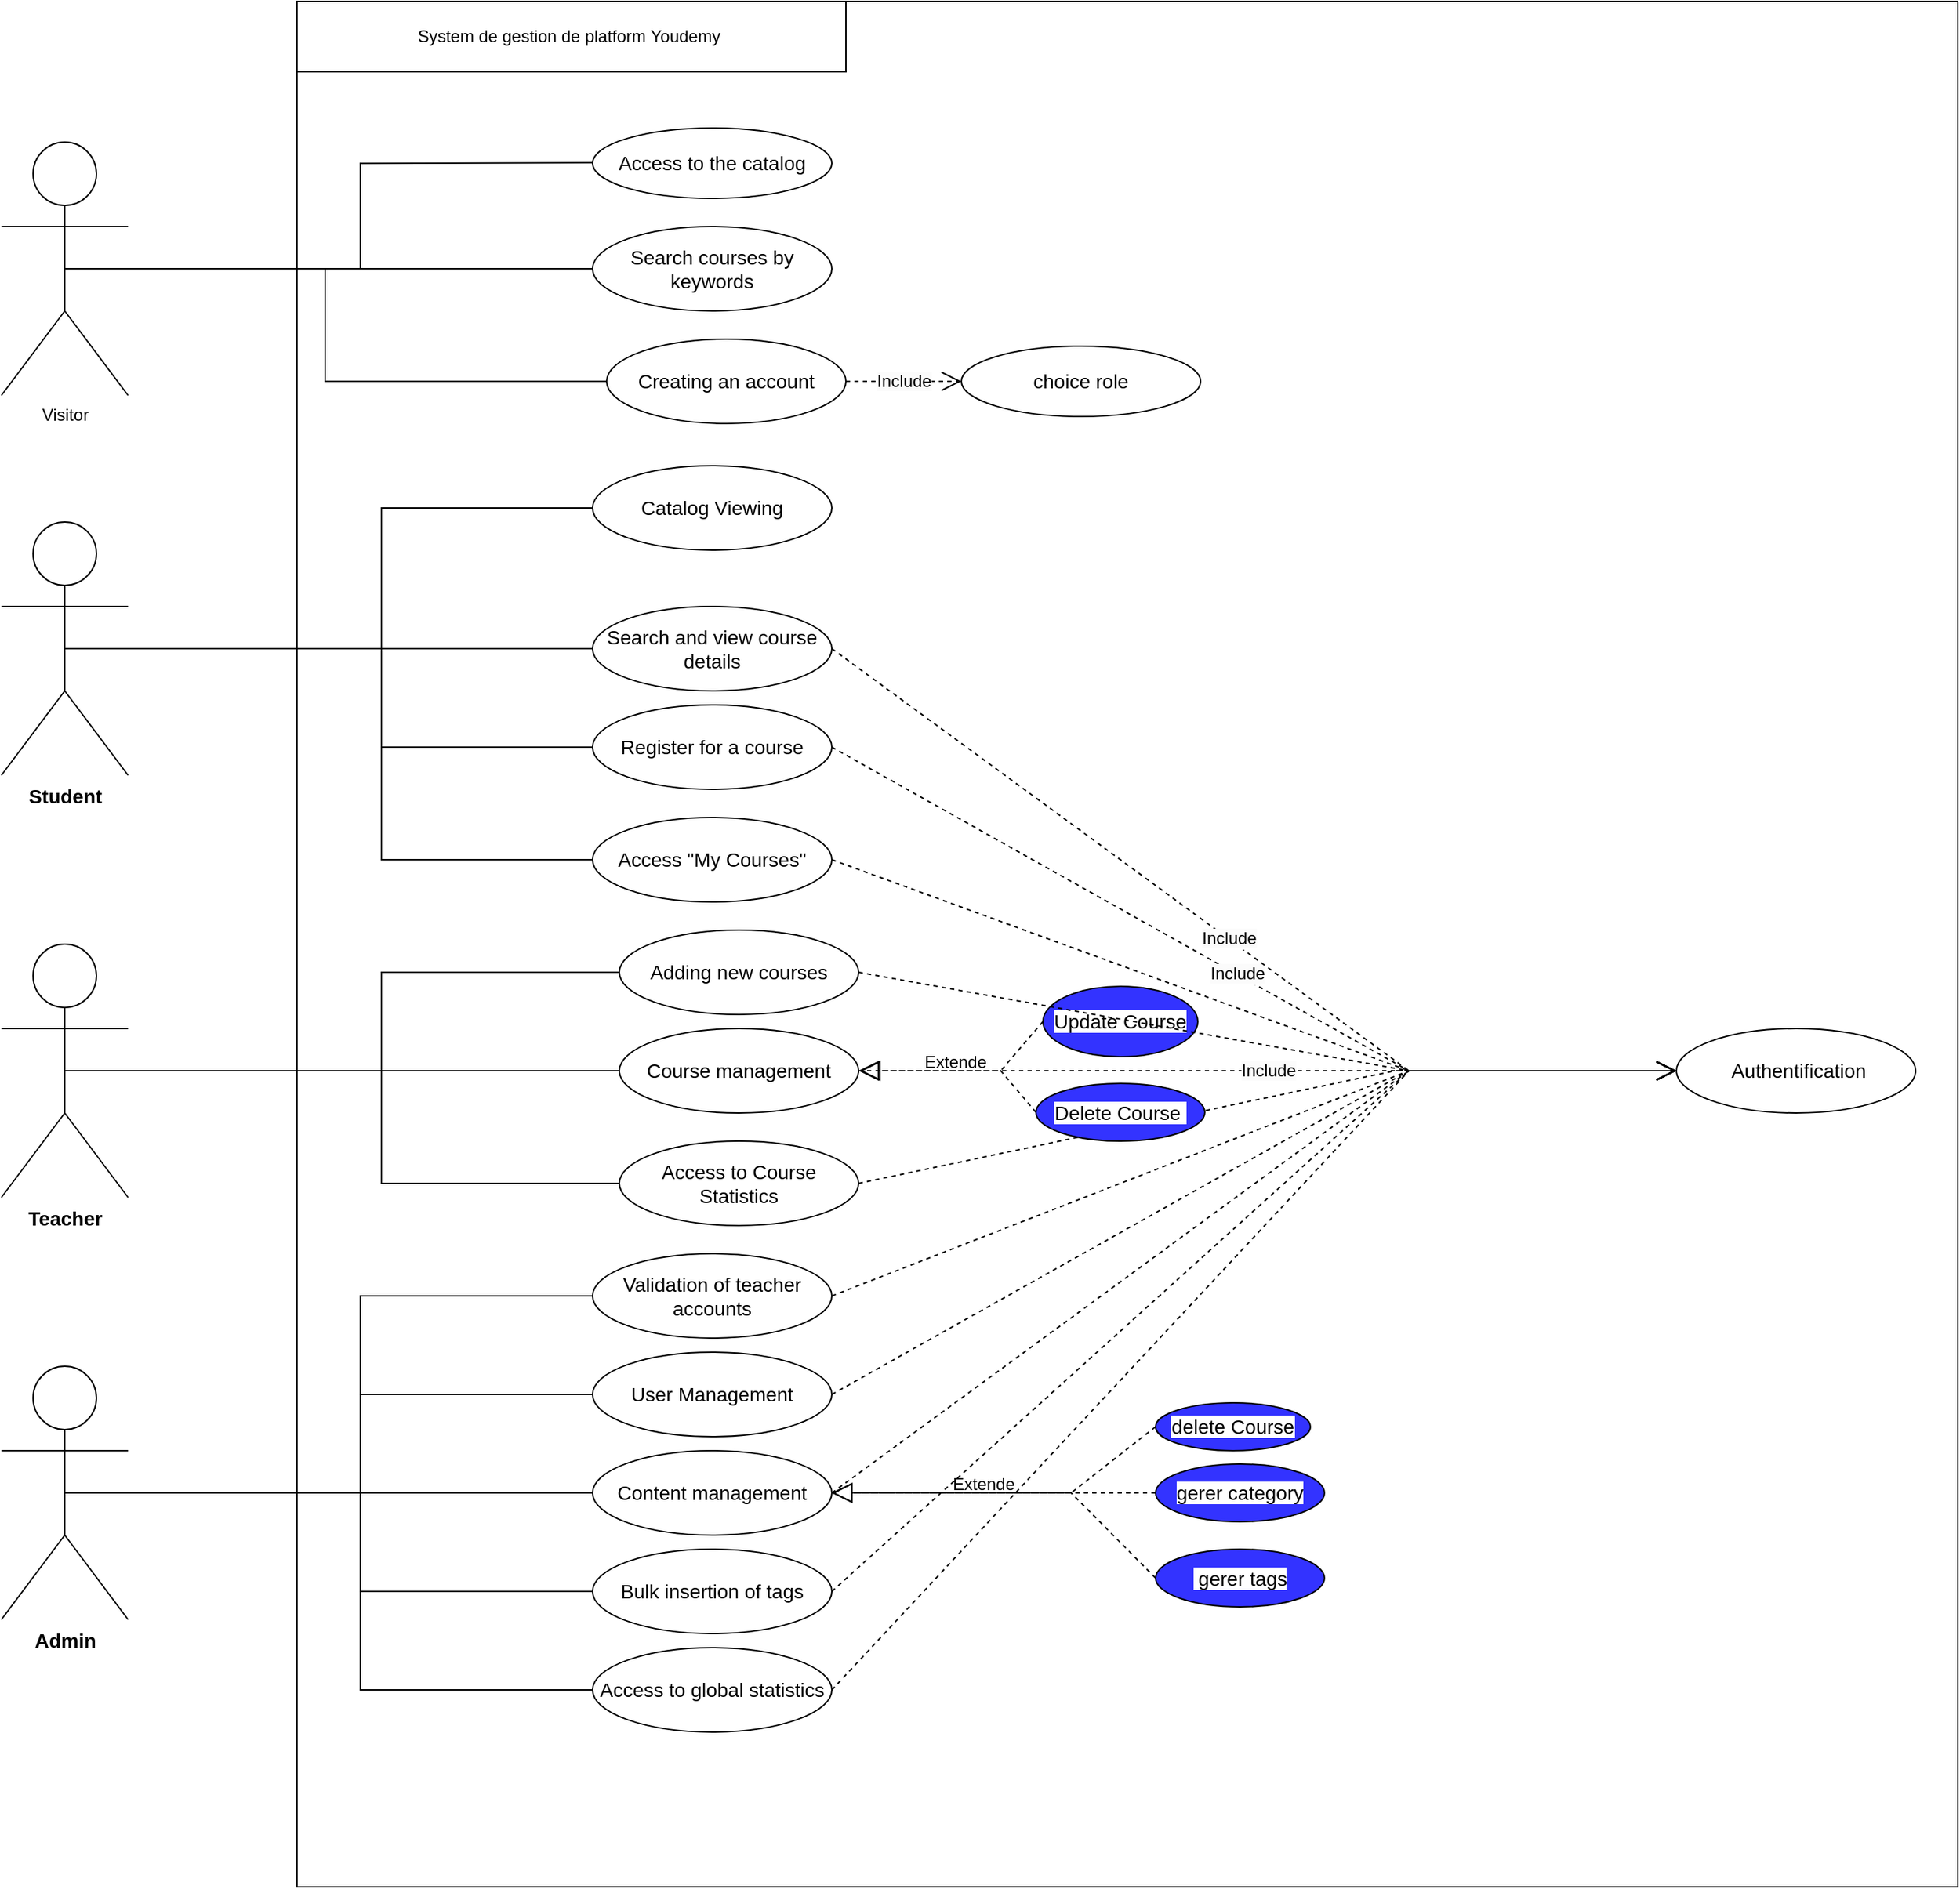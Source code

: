 <mxfile version="26.0.6">
  <diagram name="Page-1" id="gCmgWHKNV0WfTby0K3eb">
    <mxGraphModel dx="2954" dy="2429" grid="1" gridSize="10" guides="1" tooltips="1" connect="1" arrows="1" fold="1" page="1" pageScale="1" pageWidth="850" pageHeight="1100" math="0" shadow="0">
      <root>
        <mxCell id="0" />
        <mxCell id="1" parent="0" />
        <mxCell id="KngWyVjGyTLHnO-JPoKo-2" value="" style="swimlane;startSize=0;" parent="1" vertex="1">
          <mxGeometry x="300" y="-160" width="1180" height="1340" as="geometry" />
        </mxCell>
        <mxCell id="KngWyVjGyTLHnO-JPoKo-3" value="System de gestion de platform&amp;nbsp;Youdemy&amp;nbsp;" style="html=1;whiteSpace=wrap;" parent="KngWyVjGyTLHnO-JPoKo-2" vertex="1">
          <mxGeometry width="390" height="50" as="geometry" />
        </mxCell>
        <mxCell id="KngWyVjGyTLHnO-JPoKo-12" value="&lt;div style=&quot;text-align: left;&quot;&gt;&lt;span style=&quot;background-color: transparent; font-size: 14px;&quot;&gt;&lt;font face=&quot;Nunito Sans, sans-serif&quot;&gt;Access to the catalog&lt;/font&gt;&lt;/span&gt;&lt;/div&gt;" style="ellipse;whiteSpace=wrap;html=1;align=center;" parent="KngWyVjGyTLHnO-JPoKo-2" vertex="1">
          <mxGeometry x="210" y="90" width="170" height="50" as="geometry" />
        </mxCell>
        <mxCell id="KngWyVjGyTLHnO-JPoKo-13" value="&lt;div style=&quot;&quot;&gt;&lt;font face=&quot;Nunito Sans, sans-serif&quot;&gt;&lt;span style=&quot;font-size: 14px;&quot;&gt;Search courses by keywords&lt;/span&gt;&lt;/font&gt;&lt;/div&gt;" style="ellipse;whiteSpace=wrap;html=1;align=center;" parent="KngWyVjGyTLHnO-JPoKo-2" vertex="1">
          <mxGeometry x="210" y="160" width="170" height="60" as="geometry" />
        </mxCell>
        <mxCell id="KngWyVjGyTLHnO-JPoKo-15" value="&lt;div style=&quot;&quot;&gt;&lt;span style=&quot;font-family: &amp;quot;Nunito Sans&amp;quot;, sans-serif; font-size: 14px;&quot;&gt;Creating an account&lt;/span&gt;&lt;/div&gt;" style="ellipse;whiteSpace=wrap;html=1;align=center;" parent="KngWyVjGyTLHnO-JPoKo-2" vertex="1">
          <mxGeometry x="220" y="240" width="170" height="60" as="geometry" />
        </mxCell>
        <mxCell id="KngWyVjGyTLHnO-JPoKo-24" value="" style="endArrow=none;html=1;edgeStyle=orthogonalEdgeStyle;rounded=0;exitX=0.5;exitY=0.5;exitDx=0;exitDy=0;exitPerimeter=0;" parent="KngWyVjGyTLHnO-JPoKo-2" source="KngWyVjGyTLHnO-JPoKo-4" edge="1">
          <mxGeometry relative="1" as="geometry">
            <mxPoint x="50" y="114.57" as="sourcePoint" />
            <mxPoint x="210" y="114.57" as="targetPoint" />
          </mxGeometry>
        </mxCell>
        <mxCell id="KngWyVjGyTLHnO-JPoKo-31" value="&lt;div style=&quot;&quot;&gt;&lt;font face=&quot;Nunito Sans, sans-serif&quot;&gt;&lt;span style=&quot;font-size: 14px;&quot;&gt;Catalog Viewing&lt;/span&gt;&lt;/font&gt;&lt;/div&gt;" style="ellipse;whiteSpace=wrap;html=1;align=center;" parent="KngWyVjGyTLHnO-JPoKo-2" vertex="1">
          <mxGeometry x="210" y="330" width="170" height="60" as="geometry" />
        </mxCell>
        <mxCell id="KngWyVjGyTLHnO-JPoKo-32" value="&lt;div style=&quot;&quot;&gt;&lt;font face=&quot;Nunito Sans, sans-serif&quot;&gt;&lt;span style=&quot;font-size: 14px;&quot;&gt;Search and view course details&lt;/span&gt;&lt;/font&gt;&lt;/div&gt;" style="ellipse;whiteSpace=wrap;html=1;align=center;" parent="KngWyVjGyTLHnO-JPoKo-2" vertex="1">
          <mxGeometry x="210" y="430" width="170" height="60" as="geometry" />
        </mxCell>
        <mxCell id="KngWyVjGyTLHnO-JPoKo-33" value="&lt;div style=&quot;&quot;&gt;&lt;font face=&quot;Nunito Sans, sans-serif&quot;&gt;&lt;span style=&quot;font-size: 14px;&quot;&gt;Register for a course&lt;/span&gt;&lt;/font&gt;&lt;/div&gt;" style="ellipse;whiteSpace=wrap;html=1;align=center;" parent="KngWyVjGyTLHnO-JPoKo-2" vertex="1">
          <mxGeometry x="210" y="500" width="170" height="60" as="geometry" />
        </mxCell>
        <mxCell id="KngWyVjGyTLHnO-JPoKo-37" value="&lt;div style=&quot;&quot;&gt;&lt;span style=&quot;font-family: &amp;quot;Nunito Sans&amp;quot;, sans-serif; font-size: 14px; text-align: left; background-color: rgb(255, 255, 255);&quot;&gt;Adding new courses&lt;/span&gt;&lt;/div&gt;" style="ellipse;whiteSpace=wrap;html=1;align=center;" parent="KngWyVjGyTLHnO-JPoKo-2" vertex="1">
          <mxGeometry x="229" y="660" width="170" height="60" as="geometry" />
        </mxCell>
        <mxCell id="KngWyVjGyTLHnO-JPoKo-38" value="&lt;div style=&quot;&quot;&gt;&lt;span style=&quot;font-family: &amp;quot;Nunito Sans&amp;quot;, sans-serif; font-size: 14px; text-align: left; background-color: rgb(255, 255, 255);&quot;&gt;Course management&lt;/span&gt;&lt;/div&gt;" style="ellipse;whiteSpace=wrap;html=1;align=center;" parent="KngWyVjGyTLHnO-JPoKo-2" vertex="1">
          <mxGeometry x="229" y="730" width="170" height="60" as="geometry" />
        </mxCell>
        <mxCell id="KngWyVjGyTLHnO-JPoKo-39" value="&lt;div style=&quot;&quot;&gt;&lt;span style=&quot;font-family: &amp;quot;Nunito Sans&amp;quot;, sans-serif; font-size: 14px; text-align: left; background-color: rgb(255, 255, 255);&quot;&gt;Access to Course Statistics&lt;/span&gt;&lt;/div&gt;" style="ellipse;whiteSpace=wrap;html=1;align=center;" parent="KngWyVjGyTLHnO-JPoKo-2" vertex="1">
          <mxGeometry x="229" y="810" width="170" height="60" as="geometry" />
        </mxCell>
        <mxCell id="KngWyVjGyTLHnO-JPoKo-43" value="&lt;div style=&quot;&quot;&gt;&lt;span style=&quot;font-family: &amp;quot;Nunito Sans&amp;quot;, sans-serif; font-size: 14px; text-align: left; background-color: rgb(255, 255, 255);&quot;&gt;Validation of teacher accounts&lt;/span&gt;&lt;/div&gt;" style="ellipse;whiteSpace=wrap;html=1;align=center;" parent="KngWyVjGyTLHnO-JPoKo-2" vertex="1">
          <mxGeometry x="210" y="890" width="170" height="60" as="geometry" />
        </mxCell>
        <mxCell id="KngWyVjGyTLHnO-JPoKo-44" value="&lt;div style=&quot;&quot;&gt;&lt;span style=&quot;font-family: &amp;quot;Nunito Sans&amp;quot;, sans-serif; font-size: 14px; text-align: left; background-color: rgb(255, 255, 255);&quot;&gt;User Management&lt;/span&gt;&lt;/div&gt;" style="ellipse;whiteSpace=wrap;html=1;align=center;" parent="KngWyVjGyTLHnO-JPoKo-2" vertex="1">
          <mxGeometry x="210" y="960" width="170" height="60" as="geometry" />
        </mxCell>
        <mxCell id="KngWyVjGyTLHnO-JPoKo-45" value="&lt;div style=&quot;&quot;&gt;&lt;span style=&quot;font-family: &amp;quot;Nunito Sans&amp;quot;, sans-serif; font-size: 14px; text-align: left; background-color: rgb(255, 255, 255);&quot;&gt;Content management&lt;/span&gt;&lt;/div&gt;" style="ellipse;whiteSpace=wrap;html=1;align=center;" parent="KngWyVjGyTLHnO-JPoKo-2" vertex="1">
          <mxGeometry x="210" y="1030" width="170" height="60" as="geometry" />
        </mxCell>
        <mxCell id="KngWyVjGyTLHnO-JPoKo-64" value="&lt;div style=&quot;&quot;&gt;&lt;span style=&quot;font-family: &amp;quot;Nunito Sans&amp;quot;, sans-serif; font-size: 14px; text-align: left; background-color: rgb(255, 255, 255);&quot;&gt;Bulk insertion of tags&lt;/span&gt;&lt;/div&gt;" style="ellipse;whiteSpace=wrap;html=1;align=center;" parent="KngWyVjGyTLHnO-JPoKo-2" vertex="1">
          <mxGeometry x="210" y="1100" width="170" height="60" as="geometry" />
        </mxCell>
        <mxCell id="KngWyVjGyTLHnO-JPoKo-65" value="&lt;div style=&quot;&quot;&gt;&lt;span style=&quot;font-family: &amp;quot;Nunito Sans&amp;quot;, sans-serif; font-size: 14px; text-align: left; background-color: rgb(255, 255, 255);&quot;&gt;Access to global statistics&lt;/span&gt;&lt;/div&gt;" style="ellipse;whiteSpace=wrap;html=1;align=center;" parent="KngWyVjGyTLHnO-JPoKo-2" vertex="1">
          <mxGeometry x="210" y="1170" width="170" height="60" as="geometry" />
        </mxCell>
        <mxCell id="KngWyVjGyTLHnO-JPoKo-81" value="" style="text;strokeColor=none;fillColor=none;spacingLeft=4;spacingRight=4;overflow=hidden;rotatable=0;points=[[0,0.5],[1,0.5]];portConstraint=eastwest;fontSize=12;whiteSpace=wrap;html=1;" parent="KngWyVjGyTLHnO-JPoKo-2" vertex="1">
          <mxGeometry x="145" y="670" width="60" height="20" as="geometry" />
        </mxCell>
        <mxCell id="KngWyVjGyTLHnO-JPoKo-82" value="" style="text;strokeColor=none;fillColor=none;spacingLeft=4;spacingRight=4;overflow=hidden;rotatable=0;points=[[0,0.5],[1,0.5]];portConstraint=eastwest;fontSize=12;whiteSpace=wrap;html=1;" parent="KngWyVjGyTLHnO-JPoKo-2" vertex="1">
          <mxGeometry x="140" y="740" width="60" height="20" as="geometry" />
        </mxCell>
        <mxCell id="KngWyVjGyTLHnO-JPoKo-84" value="" style="text;strokeColor=none;fillColor=none;spacingLeft=4;spacingRight=4;overflow=hidden;rotatable=0;points=[[0,0.5],[1,0.5]];portConstraint=eastwest;fontSize=12;whiteSpace=wrap;html=1;" parent="KngWyVjGyTLHnO-JPoKo-2" vertex="1">
          <mxGeometry x="135" y="901" width="60" height="20" as="geometry" />
        </mxCell>
        <mxCell id="KngWyVjGyTLHnO-JPoKo-85" value="" style="text;strokeColor=none;fillColor=none;spacingLeft=4;spacingRight=4;overflow=hidden;rotatable=0;points=[[0,0.5],[1,0.5]];portConstraint=eastwest;fontSize=12;whiteSpace=wrap;html=1;" parent="KngWyVjGyTLHnO-JPoKo-2" vertex="1">
          <mxGeometry x="136" y="969" width="60" height="20" as="geometry" />
        </mxCell>
        <mxCell id="KngWyVjGyTLHnO-JPoKo-90" value="&lt;div style=&quot;&quot;&gt;&lt;span style=&quot;font-family: &amp;quot;Nunito Sans&amp;quot;, sans-serif; font-size: 14px; text-align: left; background-color: rgb(255, 255, 255);&quot;&gt;Update Course&lt;/span&gt;&lt;/div&gt;" style="ellipse;whiteSpace=wrap;html=1;align=center;fillColor=#3333FF;" parent="KngWyVjGyTLHnO-JPoKo-2" vertex="1">
          <mxGeometry x="530" y="700" width="110" height="50" as="geometry" />
        </mxCell>
        <mxCell id="KngWyVjGyTLHnO-JPoKo-101" value="" style="endArrow=block;dashed=1;endFill=0;endSize=12;html=1;rounded=0;exitX=0;exitY=0.5;exitDx=0;exitDy=0;entryX=1;entryY=0.5;entryDx=0;entryDy=0;" parent="KngWyVjGyTLHnO-JPoKo-2" source="KngWyVjGyTLHnO-JPoKo-90" target="KngWyVjGyTLHnO-JPoKo-38" edge="1">
          <mxGeometry width="160" relative="1" as="geometry">
            <mxPoint x="520" y="700" as="sourcePoint" />
            <mxPoint x="409" y="770" as="targetPoint" />
            <Array as="points">
              <mxPoint x="500" y="760" />
            </Array>
          </mxGeometry>
        </mxCell>
        <mxCell id="KngWyVjGyTLHnO-JPoKo-102" value="" style="endArrow=block;dashed=1;endFill=0;endSize=12;html=1;rounded=0;exitX=0;exitY=0.5;exitDx=0;exitDy=0;" parent="KngWyVjGyTLHnO-JPoKo-2" source="KngWyVjGyTLHnO-JPoKo-91" edge="1">
          <mxGeometry width="160" relative="1" as="geometry">
            <mxPoint x="520" y="770" as="sourcePoint" />
            <mxPoint x="400" y="760" as="targetPoint" />
            <Array as="points">
              <mxPoint x="500" y="760" />
            </Array>
          </mxGeometry>
        </mxCell>
        <mxCell id="KngWyVjGyTLHnO-JPoKo-104" value="Extende" style="text;strokeColor=none;fillColor=none;spacingLeft=4;spacingRight=4;overflow=hidden;rotatable=0;points=[[0,0.5],[1,0.5]];portConstraint=eastwest;fontSize=12;whiteSpace=wrap;html=1;" parent="KngWyVjGyTLHnO-JPoKo-2" vertex="1">
          <mxGeometry x="440" y="740" width="60" height="20" as="geometry" />
        </mxCell>
        <mxCell id="KngWyVjGyTLHnO-JPoKo-107" value="&lt;div style=&quot;&quot;&gt;&lt;span style=&quot;font-family: &amp;quot;Nunito Sans&amp;quot;, sans-serif; font-size: 14px; text-align: left; background-color: rgb(255, 255, 255);&quot;&gt;&amp;nbsp;Authentification&lt;/span&gt;&lt;/div&gt;" style="ellipse;whiteSpace=wrap;html=1;align=center;" parent="KngWyVjGyTLHnO-JPoKo-2" vertex="1">
          <mxGeometry x="980" y="730" width="170" height="60" as="geometry" />
        </mxCell>
        <mxCell id="KngWyVjGyTLHnO-JPoKo-121" value="&lt;div style=&quot;&quot;&gt;&lt;font face=&quot;Nunito Sans, sans-serif&quot;&gt;&lt;span style=&quot;font-size: 14px;&quot;&gt;choice role&lt;/span&gt;&lt;/font&gt;&lt;/div&gt;" style="ellipse;whiteSpace=wrap;html=1;align=center;" parent="KngWyVjGyTLHnO-JPoKo-2" vertex="1">
          <mxGeometry x="472" y="245" width="170" height="50" as="geometry" />
        </mxCell>
        <mxCell id="VkM1aFSfh9AOLRJowE2J-1" value="&lt;div style=&quot;&quot;&gt;&lt;font face=&quot;Nunito Sans, sans-serif&quot;&gt;&lt;span style=&quot;font-size: 14px;&quot;&gt;Access &quot;My Courses&quot;&lt;/span&gt;&lt;/font&gt;&lt;/div&gt;" style="ellipse;whiteSpace=wrap;html=1;align=center;" parent="KngWyVjGyTLHnO-JPoKo-2" vertex="1">
          <mxGeometry x="210" y="580" width="170" height="60" as="geometry" />
        </mxCell>
        <mxCell id="VkM1aFSfh9AOLRJowE2J-9" value="&lt;div style=&quot;&quot;&gt;&lt;span style=&quot;font-family: &amp;quot;Nunito Sans&amp;quot;, sans-serif; font-size: 14px; text-align: left; background-color: rgb(255, 255, 255);&quot;&gt;gerer category&lt;/span&gt;&lt;/div&gt;" style="ellipse;whiteSpace=wrap;html=1;align=center;fillColor=#3333FF;" parent="KngWyVjGyTLHnO-JPoKo-2" vertex="1">
          <mxGeometry x="610" y="1039.5" width="120" height="41" as="geometry" />
        </mxCell>
        <mxCell id="VkM1aFSfh9AOLRJowE2J-10" value="&lt;div style=&quot;&quot;&gt;&lt;span style=&quot;font-family: &amp;quot;Nunito Sans&amp;quot;, sans-serif; font-size: 14px; text-align: left; background-color: rgb(255, 255, 255);&quot;&gt;delete Course&lt;/span&gt;&lt;/div&gt;" style="ellipse;whiteSpace=wrap;html=1;align=center;fillColor=#3333FF;" parent="KngWyVjGyTLHnO-JPoKo-2" vertex="1">
          <mxGeometry x="610" y="996" width="110" height="34" as="geometry" />
        </mxCell>
        <mxCell id="VkM1aFSfh9AOLRJowE2J-11" value="&lt;div style=&quot;&quot;&gt;&lt;span style=&quot;font-family: &amp;quot;Nunito Sans&amp;quot;, sans-serif; font-size: 14px; text-align: left; background-color: rgb(255, 255, 255);&quot;&gt;&amp;nbsp;gerer tags&lt;/span&gt;&lt;/div&gt;" style="ellipse;whiteSpace=wrap;html=1;align=center;fillColor=#3333FF;" parent="KngWyVjGyTLHnO-JPoKo-2" vertex="1">
          <mxGeometry x="610" y="1100" width="120" height="41" as="geometry" />
        </mxCell>
        <mxCell id="VkM1aFSfh9AOLRJowE2J-13" value="" style="endArrow=block;dashed=1;endFill=0;endSize=12;html=1;rounded=0;exitX=0;exitY=0.5;exitDx=0;exitDy=0;entryX=1;entryY=0.5;entryDx=0;entryDy=0;" parent="KngWyVjGyTLHnO-JPoKo-2" source="VkM1aFSfh9AOLRJowE2J-10" target="KngWyVjGyTLHnO-JPoKo-45" edge="1">
          <mxGeometry width="160" relative="1" as="geometry">
            <mxPoint x="540" y="735" as="sourcePoint" />
            <mxPoint x="409" y="770" as="targetPoint" />
            <Array as="points">
              <mxPoint x="550" y="1060" />
            </Array>
          </mxGeometry>
        </mxCell>
        <mxCell id="VkM1aFSfh9AOLRJowE2J-14" value="" style="endArrow=block;dashed=1;endFill=0;endSize=12;html=1;rounded=0;exitX=0;exitY=0.5;exitDx=0;exitDy=0;entryX=1;entryY=0.5;entryDx=0;entryDy=0;" parent="KngWyVjGyTLHnO-JPoKo-2" source="VkM1aFSfh9AOLRJowE2J-9" target="KngWyVjGyTLHnO-JPoKo-45" edge="1">
          <mxGeometry width="160" relative="1" as="geometry">
            <mxPoint x="498" y="1004" as="sourcePoint" />
            <mxPoint x="390" y="1070" as="targetPoint" />
          </mxGeometry>
        </mxCell>
        <mxCell id="VkM1aFSfh9AOLRJowE2J-15" value="" style="endArrow=block;dashed=1;endFill=0;endSize=12;html=1;rounded=0;exitX=0;exitY=0.5;exitDx=0;exitDy=0;entryX=1;entryY=0.5;entryDx=0;entryDy=0;fillColor=#3333FF;" parent="KngWyVjGyTLHnO-JPoKo-2" source="VkM1aFSfh9AOLRJowE2J-11" target="KngWyVjGyTLHnO-JPoKo-45" edge="1">
          <mxGeometry width="160" relative="1" as="geometry">
            <mxPoint x="490" y="1076" as="sourcePoint" />
            <mxPoint x="390" y="1070" as="targetPoint" />
            <Array as="points">
              <mxPoint x="550" y="1060" />
            </Array>
          </mxGeometry>
        </mxCell>
        <mxCell id="VkM1aFSfh9AOLRJowE2J-16" value="Extende" style="text;strokeColor=none;fillColor=none;spacingLeft=4;spacingRight=4;overflow=hidden;rotatable=0;points=[[0,0.5],[1,0.5]];portConstraint=eastwest;fontSize=12;whiteSpace=wrap;html=1;" parent="KngWyVjGyTLHnO-JPoKo-2" vertex="1">
          <mxGeometry x="460" y="1039.5" width="60" height="20" as="geometry" />
        </mxCell>
        <mxCell id="-5NTsAtrLP4mZjZXvIis-1" value="&lt;span style=&quot;font-size: 12px; text-align: left; text-wrap-mode: wrap; background-color: rgb(251, 251, 251);&quot;&gt;Include&lt;/span&gt;" style="endArrow=open;endSize=12;dashed=1;html=1;rounded=0;entryX=0;entryY=0.5;entryDx=0;entryDy=0;exitX=1;exitY=0.5;exitDx=0;exitDy=0;" edge="1" parent="KngWyVjGyTLHnO-JPoKo-2" source="KngWyVjGyTLHnO-JPoKo-15" target="KngWyVjGyTLHnO-JPoKo-121">
          <mxGeometry width="160" relative="1" as="geometry">
            <mxPoint x="380" y="280" as="sourcePoint" />
            <mxPoint x="540" y="280" as="targetPoint" />
          </mxGeometry>
        </mxCell>
        <mxCell id="-5NTsAtrLP4mZjZXvIis-2" value="&lt;span style=&quot;font-size: 12px; text-align: left; text-wrap-mode: wrap; background-color: rgb(251, 251, 251);&quot;&gt;Include&lt;/span&gt;" style="endArrow=open;endSize=12;dashed=1;html=1;rounded=0;exitX=1;exitY=0.5;exitDx=0;exitDy=0;entryX=0;entryY=0.5;entryDx=0;entryDy=0;" edge="1" parent="KngWyVjGyTLHnO-JPoKo-2" source="KngWyVjGyTLHnO-JPoKo-33" target="KngWyVjGyTLHnO-JPoKo-107">
          <mxGeometry width="160" relative="1" as="geometry">
            <mxPoint x="140" y="780" as="sourcePoint" />
            <mxPoint x="300" y="780" as="targetPoint" />
            <Array as="points">
              <mxPoint x="790" y="760" />
            </Array>
          </mxGeometry>
        </mxCell>
        <mxCell id="-5NTsAtrLP4mZjZXvIis-3" value="" style="endArrow=open;endSize=12;dashed=1;html=1;rounded=0;exitX=1;exitY=0.5;exitDx=0;exitDy=0;" edge="1" parent="KngWyVjGyTLHnO-JPoKo-2" source="VkM1aFSfh9AOLRJowE2J-1">
          <mxGeometry width="160" relative="1" as="geometry">
            <mxPoint x="390" y="540" as="sourcePoint" />
            <mxPoint x="980" y="760" as="targetPoint" />
            <Array as="points">
              <mxPoint x="790" y="760" />
            </Array>
          </mxGeometry>
        </mxCell>
        <mxCell id="-5NTsAtrLP4mZjZXvIis-4" value="" style="endArrow=open;endSize=12;dashed=1;html=1;rounded=0;exitX=1;exitY=0.5;exitDx=0;exitDy=0;entryX=0;entryY=0.5;entryDx=0;entryDy=0;" edge="1" parent="KngWyVjGyTLHnO-JPoKo-2" source="KngWyVjGyTLHnO-JPoKo-37" target="KngWyVjGyTLHnO-JPoKo-107">
          <mxGeometry width="160" relative="1" as="geometry">
            <mxPoint x="390" y="620" as="sourcePoint" />
            <mxPoint x="990" y="770" as="targetPoint" />
            <Array as="points">
              <mxPoint x="790" y="760" />
            </Array>
          </mxGeometry>
        </mxCell>
        <mxCell id="-5NTsAtrLP4mZjZXvIis-5" value="&lt;span style=&quot;font-size: 12px; text-align: left; text-wrap-mode: wrap; background-color: rgb(251, 251, 251);&quot;&gt;Include&lt;/span&gt;" style="endArrow=open;endSize=12;dashed=1;html=1;rounded=0;" edge="1" parent="KngWyVjGyTLHnO-JPoKo-2" source="KngWyVjGyTLHnO-JPoKo-38">
          <mxGeometry width="160" relative="1" as="geometry">
            <mxPoint x="409" y="700" as="sourcePoint" />
            <mxPoint x="980" y="760" as="targetPoint" />
          </mxGeometry>
        </mxCell>
        <mxCell id="-5NTsAtrLP4mZjZXvIis-6" value="" style="endArrow=open;endSize=12;dashed=1;html=1;rounded=0;exitX=1;exitY=0.5;exitDx=0;exitDy=0;entryX=0;entryY=0.5;entryDx=0;entryDy=0;" edge="1" parent="KngWyVjGyTLHnO-JPoKo-2" source="KngWyVjGyTLHnO-JPoKo-39" target="KngWyVjGyTLHnO-JPoKo-107">
          <mxGeometry width="160" relative="1" as="geometry">
            <mxPoint x="409" y="770" as="sourcePoint" />
            <mxPoint x="980" y="770" as="targetPoint" />
            <Array as="points">
              <mxPoint x="780" y="760" />
            </Array>
          </mxGeometry>
        </mxCell>
        <mxCell id="-5NTsAtrLP4mZjZXvIis-7" value="" style="endArrow=open;endSize=12;dashed=1;html=1;rounded=0;exitX=1;exitY=0.5;exitDx=0;exitDy=0;entryX=0;entryY=0.5;entryDx=0;entryDy=0;" edge="1" parent="KngWyVjGyTLHnO-JPoKo-2" source="KngWyVjGyTLHnO-JPoKo-43" target="KngWyVjGyTLHnO-JPoKo-107">
          <mxGeometry width="160" relative="1" as="geometry">
            <mxPoint x="409" y="850" as="sourcePoint" />
            <mxPoint x="990" y="770" as="targetPoint" />
            <Array as="points">
              <mxPoint x="790" y="760" />
            </Array>
          </mxGeometry>
        </mxCell>
        <mxCell id="-5NTsAtrLP4mZjZXvIis-8" value="" style="endArrow=open;endSize=12;dashed=1;html=1;rounded=0;exitX=1;exitY=0.5;exitDx=0;exitDy=0;entryX=0;entryY=0.5;entryDx=0;entryDy=0;" edge="1" parent="KngWyVjGyTLHnO-JPoKo-2" source="KngWyVjGyTLHnO-JPoKo-44" target="KngWyVjGyTLHnO-JPoKo-107">
          <mxGeometry width="160" relative="1" as="geometry">
            <mxPoint x="390" y="930" as="sourcePoint" />
            <mxPoint x="990" y="770" as="targetPoint" />
            <Array as="points">
              <mxPoint x="790" y="760" />
            </Array>
          </mxGeometry>
        </mxCell>
        <mxCell id="-5NTsAtrLP4mZjZXvIis-9" value="" style="endArrow=open;endSize=12;dashed=1;html=1;rounded=0;exitX=1;exitY=0.5;exitDx=0;exitDy=0;" edge="1" parent="KngWyVjGyTLHnO-JPoKo-2" source="KngWyVjGyTLHnO-JPoKo-45">
          <mxGeometry width="160" relative="1" as="geometry">
            <mxPoint x="390" y="1000" as="sourcePoint" />
            <mxPoint x="980" y="760" as="targetPoint" />
            <Array as="points">
              <mxPoint x="790" y="760" />
            </Array>
          </mxGeometry>
        </mxCell>
        <mxCell id="-5NTsAtrLP4mZjZXvIis-58" value="" style="endArrow=open;endSize=12;dashed=1;html=1;rounded=0;exitX=1;exitY=0.5;exitDx=0;exitDy=0;entryX=0;entryY=0.5;entryDx=0;entryDy=0;" edge="1" parent="KngWyVjGyTLHnO-JPoKo-2" source="KngWyVjGyTLHnO-JPoKo-64" target="KngWyVjGyTLHnO-JPoKo-107">
          <mxGeometry width="160" relative="1" as="geometry">
            <mxPoint x="390" y="1070" as="sourcePoint" />
            <mxPoint x="990" y="770" as="targetPoint" />
            <Array as="points">
              <mxPoint x="790" y="760" />
            </Array>
          </mxGeometry>
        </mxCell>
        <mxCell id="-5NTsAtrLP4mZjZXvIis-59" value="" style="endArrow=open;endSize=12;dashed=1;html=1;rounded=0;exitX=1;exitY=0.5;exitDx=0;exitDy=0;" edge="1" parent="KngWyVjGyTLHnO-JPoKo-2" source="KngWyVjGyTLHnO-JPoKo-65">
          <mxGeometry width="160" relative="1" as="geometry">
            <mxPoint x="390" y="1140" as="sourcePoint" />
            <mxPoint x="980" y="760" as="targetPoint" />
            <Array as="points">
              <mxPoint x="790" y="760" />
            </Array>
          </mxGeometry>
        </mxCell>
        <mxCell id="KngWyVjGyTLHnO-JPoKo-91" value="&lt;div style=&quot;&quot;&gt;&lt;span style=&quot;font-family: &amp;quot;Nunito Sans&amp;quot;, sans-serif; font-size: 14px; text-align: left; background-color: rgb(255, 255, 255);&quot;&gt;Delete Course&amp;nbsp;&lt;/span&gt;&lt;/div&gt;" style="ellipse;whiteSpace=wrap;html=1;align=center;fillColor=#3333FF;" parent="KngWyVjGyTLHnO-JPoKo-2" vertex="1">
          <mxGeometry x="525" y="769" width="120" height="41" as="geometry" />
        </mxCell>
        <mxCell id="-5NTsAtrLP4mZjZXvIis-61" value="&lt;span style=&quot;font-size: 12px; text-align: left; text-wrap-mode: wrap; background-color: rgb(251, 251, 251);&quot;&gt;Include&lt;/span&gt;" style="endArrow=open;endSize=12;dashed=1;html=1;rounded=0;exitX=1;exitY=0.5;exitDx=0;exitDy=0;entryX=0;entryY=0.5;entryDx=0;entryDy=0;" edge="1" parent="KngWyVjGyTLHnO-JPoKo-2" source="KngWyVjGyTLHnO-JPoKo-32" target="KngWyVjGyTLHnO-JPoKo-107">
          <mxGeometry width="160" relative="1" as="geometry">
            <mxPoint x="390" y="540" as="sourcePoint" />
            <mxPoint x="990" y="770" as="targetPoint" />
            <Array as="points">
              <mxPoint x="790" y="760" />
            </Array>
          </mxGeometry>
        </mxCell>
        <mxCell id="KngWyVjGyTLHnO-JPoKo-4" value="Visitor" style="shape=umlActor;verticalLabelPosition=bottom;verticalAlign=top;html=1;outlineConnect=0;" parent="1" vertex="1">
          <mxGeometry x="90" y="-60" width="90" height="180" as="geometry" />
        </mxCell>
        <mxCell id="KngWyVjGyTLHnO-JPoKo-8" value="&lt;span style=&quot;box-sizing: border-box; border: 0px solid; --tw-border-spacing-x: 0; --tw-border-spacing-y: 0; --tw-translate-x: 0; --tw-translate-y: 0; --tw-rotate: 0; --tw-skew-x: 0; --tw-skew-y: 0; --tw-scale-x: 1; --tw-scale-y: 1; --tw-pan-x: ; --tw-pan-y: ; --tw-pinch-zoom: ; --tw-scroll-snap-strictness: proximity; --tw-gradient-from-position: ; --tw-gradient-via-position: ; --tw-gradient-to-position: ; --tw-ordinal: ; --tw-slashed-zero: ; --tw-numeric-figure: ; --tw-numeric-spacing: ; --tw-numeric-fraction: ; --tw-ring-inset: ; --tw-ring-offset-width: 0px; --tw-ring-offset-color: light-dark(#fff, #000000); --tw-ring-color: light-dark(rgba(59,130,246,.5), #4c89ec); --tw-ring-offset-shadow: 0 0 #0000; --tw-ring-shadow: 0 0 #0000; --tw-shadow: 0 0 #0000; --tw-shadow-colored: 0 0 #0000; --tw-blur: ; --tw-brightness: ; --tw-contrast: ; --tw-grayscale: ; --tw-hue-rotate: ; --tw-invert: ; --tw-saturate: ; --tw-sepia: ; --tw-drop-shadow: ; --tw-backdrop-blur: ; --tw-backdrop-brightness: ; --tw-backdrop-contrast: ; --tw-backdrop-grayscale: ; --tw-backdrop-hue-rotate: ; --tw-backdrop-invert: ; --tw-backdrop-opacity: ; --tw-backdrop-saturate: ; --tw-backdrop-sepia: ; --tw-contain-size: ; --tw-contain-layout: ; --tw-contain-paint: ; --tw-contain-style: ; font-weight: bolder; font-family: &amp;quot;Nunito Sans&amp;quot;, sans-serif; font-size: 14px; text-align: start; white-space: pre-wrap; background-color: rgb(255, 255, 255);&quot;&gt;Student&lt;/span&gt;" style="shape=umlActor;verticalLabelPosition=bottom;verticalAlign=top;html=1;outlineConnect=0;" parent="1" vertex="1">
          <mxGeometry x="90" y="210" width="90" height="180" as="geometry" />
        </mxCell>
        <mxCell id="KngWyVjGyTLHnO-JPoKo-9" value="&lt;span style=&quot;box-sizing: border-box; border: 0px solid; --tw-border-spacing-x: 0; --tw-border-spacing-y: 0; --tw-translate-x: 0; --tw-translate-y: 0; --tw-rotate: 0; --tw-skew-x: 0; --tw-skew-y: 0; --tw-scale-x: 1; --tw-scale-y: 1; --tw-pan-x: ; --tw-pan-y: ; --tw-pinch-zoom: ; --tw-scroll-snap-strictness: proximity; --tw-gradient-from-position: ; --tw-gradient-via-position: ; --tw-gradient-to-position: ; --tw-ordinal: ; --tw-slashed-zero: ; --tw-numeric-figure: ; --tw-numeric-spacing: ; --tw-numeric-fraction: ; --tw-ring-inset: ; --tw-ring-offset-width: 0px; --tw-ring-offset-color: light-dark(#fff, #000000); --tw-ring-color: light-dark(rgba(59,130,246,.5), #4c89ec); --tw-ring-offset-shadow: 0 0 #0000; --tw-ring-shadow: 0 0 #0000; --tw-shadow: 0 0 #0000; --tw-shadow-colored: 0 0 #0000; --tw-blur: ; --tw-brightness: ; --tw-contrast: ; --tw-grayscale: ; --tw-hue-rotate: ; --tw-invert: ; --tw-saturate: ; --tw-sepia: ; --tw-drop-shadow: ; --tw-backdrop-blur: ; --tw-backdrop-brightness: ; --tw-backdrop-contrast: ; --tw-backdrop-grayscale: ; --tw-backdrop-hue-rotate: ; --tw-backdrop-invert: ; --tw-backdrop-opacity: ; --tw-backdrop-saturate: ; --tw-backdrop-sepia: ; --tw-contain-size: ; --tw-contain-layout: ; --tw-contain-paint: ; --tw-contain-style: ; font-weight: bolder; font-family: &amp;quot;Nunito Sans&amp;quot;, sans-serif; font-size: 14px; text-align: start; white-space: pre-wrap; background-color: rgb(255, 255, 255);&quot;&gt;Teacher&lt;/span&gt;" style="shape=umlActor;verticalLabelPosition=bottom;verticalAlign=top;html=1;outlineConnect=0;" parent="1" vertex="1">
          <mxGeometry x="90" y="510" width="90" height="180" as="geometry" />
        </mxCell>
        <mxCell id="KngWyVjGyTLHnO-JPoKo-11" value="&lt;span style=&quot;box-sizing: border-box; border: 0px solid; --tw-border-spacing-x: 0; --tw-border-spacing-y: 0; --tw-translate-x: 0; --tw-translate-y: 0; --tw-rotate: 0; --tw-skew-x: 0; --tw-skew-y: 0; --tw-scale-x: 1; --tw-scale-y: 1; --tw-pan-x: ; --tw-pan-y: ; --tw-pinch-zoom: ; --tw-scroll-snap-strictness: proximity; --tw-gradient-from-position: ; --tw-gradient-via-position: ; --tw-gradient-to-position: ; --tw-ordinal: ; --tw-slashed-zero: ; --tw-numeric-figure: ; --tw-numeric-spacing: ; --tw-numeric-fraction: ; --tw-ring-inset: ; --tw-ring-offset-width: 0px; --tw-ring-offset-color: light-dark(#fff, #000000); --tw-ring-color: light-dark(rgba(59,130,246,.5), #4c89ec); --tw-ring-offset-shadow: 0 0 #0000; --tw-ring-shadow: 0 0 #0000; --tw-shadow: 0 0 #0000; --tw-shadow-colored: 0 0 #0000; --tw-blur: ; --tw-brightness: ; --tw-contrast: ; --tw-grayscale: ; --tw-hue-rotate: ; --tw-invert: ; --tw-saturate: ; --tw-sepia: ; --tw-drop-shadow: ; --tw-backdrop-blur: ; --tw-backdrop-brightness: ; --tw-backdrop-contrast: ; --tw-backdrop-grayscale: ; --tw-backdrop-hue-rotate: ; --tw-backdrop-invert: ; --tw-backdrop-opacity: ; --tw-backdrop-saturate: ; --tw-backdrop-sepia: ; --tw-contain-size: ; --tw-contain-layout: ; --tw-contain-paint: ; --tw-contain-style: ; font-weight: bolder; font-family: &amp;quot;Nunito Sans&amp;quot;, sans-serif; font-size: 14px; text-align: start; white-space: pre-wrap; background-color: rgb(255, 255, 255);&quot;&gt;Admin&lt;/span&gt;" style="shape=umlActor;verticalLabelPosition=bottom;verticalAlign=top;html=1;outlineConnect=0;" parent="1" vertex="1">
          <mxGeometry x="90" y="810" width="90" height="180" as="geometry" />
        </mxCell>
        <mxCell id="KngWyVjGyTLHnO-JPoKo-27" value="" style="endArrow=none;html=1;edgeStyle=orthogonalEdgeStyle;rounded=0;exitX=0.5;exitY=0.5;exitDx=0;exitDy=0;exitPerimeter=0;entryX=0;entryY=0.5;entryDx=0;entryDy=0;" parent="1" source="KngWyVjGyTLHnO-JPoKo-4" target="KngWyVjGyTLHnO-JPoKo-13" edge="1">
          <mxGeometry relative="1" as="geometry">
            <mxPoint x="145" y="40" as="sourcePoint" />
            <mxPoint x="470" y="-35.43" as="targetPoint" />
            <Array as="points">
              <mxPoint x="220" y="30" />
              <mxPoint x="220" y="30" />
            </Array>
          </mxGeometry>
        </mxCell>
        <mxCell id="KngWyVjGyTLHnO-JPoKo-34" value="" style="endArrow=none;html=1;edgeStyle=orthogonalEdgeStyle;rounded=0;exitX=0.5;exitY=0.5;exitDx=0;exitDy=0;exitPerimeter=0;entryX=0;entryY=0.5;entryDx=0;entryDy=0;" parent="1" source="KngWyVjGyTLHnO-JPoKo-8" target="KngWyVjGyTLHnO-JPoKo-32" edge="1">
          <mxGeometry relative="1" as="geometry">
            <mxPoint x="150" y="269.17" as="sourcePoint" />
            <mxPoint x="475" y="269.17" as="targetPoint" />
            <Array as="points">
              <mxPoint x="460" y="300" />
            </Array>
          </mxGeometry>
        </mxCell>
        <mxCell id="KngWyVjGyTLHnO-JPoKo-35" value="" style="endArrow=none;html=1;edgeStyle=orthogonalEdgeStyle;rounded=0;exitX=0.5;exitY=0.5;exitDx=0;exitDy=0;exitPerimeter=0;entryX=0;entryY=0.5;entryDx=0;entryDy=0;" parent="1" source="KngWyVjGyTLHnO-JPoKo-8" target="KngWyVjGyTLHnO-JPoKo-31" edge="1">
          <mxGeometry relative="1" as="geometry">
            <mxPoint x="145" y="310" as="sourcePoint" />
            <mxPoint x="470" y="310" as="targetPoint" />
            <Array as="points">
              <mxPoint x="360" y="300" />
              <mxPoint x="360" y="200" />
            </Array>
          </mxGeometry>
        </mxCell>
        <mxCell id="KngWyVjGyTLHnO-JPoKo-36" value="" style="endArrow=none;html=1;edgeStyle=orthogonalEdgeStyle;rounded=0;exitX=0.5;exitY=0.5;exitDx=0;exitDy=0;exitPerimeter=0;entryX=0;entryY=0.5;entryDx=0;entryDy=0;" parent="1" source="KngWyVjGyTLHnO-JPoKo-8" target="KngWyVjGyTLHnO-JPoKo-33" edge="1">
          <mxGeometry relative="1" as="geometry">
            <mxPoint x="145" y="310" as="sourcePoint" />
            <mxPoint x="470" y="310" as="targetPoint" />
            <Array as="points">
              <mxPoint x="360" y="300" />
              <mxPoint x="360" y="370" />
            </Array>
          </mxGeometry>
        </mxCell>
        <mxCell id="KngWyVjGyTLHnO-JPoKo-40" value="" style="endArrow=none;html=1;edgeStyle=orthogonalEdgeStyle;rounded=0;exitX=0.5;exitY=0.5;exitDx=0;exitDy=0;exitPerimeter=0;entryX=0;entryY=0.5;entryDx=0;entryDy=0;" parent="1" source="KngWyVjGyTLHnO-JPoKo-9" target="KngWyVjGyTLHnO-JPoKo-38" edge="1">
          <mxGeometry relative="1" as="geometry">
            <mxPoint x="135" y="650" as="sourcePoint" />
            <mxPoint x="460" y="650" as="targetPoint" />
            <Array as="points">
              <mxPoint x="320" y="600" />
              <mxPoint x="320" y="600" />
            </Array>
          </mxGeometry>
        </mxCell>
        <mxCell id="KngWyVjGyTLHnO-JPoKo-41" value="" style="endArrow=none;html=1;edgeStyle=orthogonalEdgeStyle;rounded=0;exitX=0.5;exitY=0.5;exitDx=0;exitDy=0;exitPerimeter=0;entryX=0;entryY=0.5;entryDx=0;entryDy=0;" parent="1" source="KngWyVjGyTLHnO-JPoKo-9" target="KngWyVjGyTLHnO-JPoKo-37" edge="1">
          <mxGeometry relative="1" as="geometry">
            <mxPoint x="190" y="649.09" as="sourcePoint" />
            <mxPoint x="525" y="649.09" as="targetPoint" />
            <Array as="points">
              <mxPoint x="360" y="600" />
              <mxPoint x="360" y="530" />
            </Array>
          </mxGeometry>
        </mxCell>
        <mxCell id="KngWyVjGyTLHnO-JPoKo-42" value="" style="endArrow=none;html=1;edgeStyle=orthogonalEdgeStyle;rounded=0;exitX=0.5;exitY=0.5;exitDx=0;exitDy=0;exitPerimeter=0;entryX=0;entryY=0.5;entryDx=0;entryDy=0;" parent="1" source="KngWyVjGyTLHnO-JPoKo-9" target="KngWyVjGyTLHnO-JPoKo-39" edge="1">
          <mxGeometry relative="1" as="geometry">
            <mxPoint x="145" y="610" as="sourcePoint" />
            <mxPoint x="489" y="540" as="targetPoint" />
            <Array as="points">
              <mxPoint x="360" y="600" />
              <mxPoint x="360" y="680" />
            </Array>
          </mxGeometry>
        </mxCell>
        <mxCell id="KngWyVjGyTLHnO-JPoKo-66" value="" style="endArrow=none;html=1;edgeStyle=orthogonalEdgeStyle;rounded=0;entryX=0;entryY=0.5;entryDx=0;entryDy=0;exitX=0.5;exitY=0.5;exitDx=0;exitDy=0;exitPerimeter=0;" parent="1" source="KngWyVjGyTLHnO-JPoKo-11" target="KngWyVjGyTLHnO-JPoKo-43" edge="1">
          <mxGeometry relative="1" as="geometry">
            <mxPoint x="280" y="759.55" as="sourcePoint" />
            <mxPoint x="440" y="759.55" as="targetPoint" />
          </mxGeometry>
        </mxCell>
        <mxCell id="KngWyVjGyTLHnO-JPoKo-69" value="" style="endArrow=none;html=1;edgeStyle=orthogonalEdgeStyle;rounded=0;entryX=0;entryY=0.5;entryDx=0;entryDy=0;exitX=0.5;exitY=0.5;exitDx=0;exitDy=0;exitPerimeter=0;" parent="1" source="KngWyVjGyTLHnO-JPoKo-11" target="KngWyVjGyTLHnO-JPoKo-44" edge="1">
          <mxGeometry relative="1" as="geometry">
            <mxPoint x="280" y="829.55" as="sourcePoint" />
            <mxPoint x="440" y="829.55" as="targetPoint" />
          </mxGeometry>
        </mxCell>
        <mxCell id="KngWyVjGyTLHnO-JPoKo-70" value="" style="endArrow=none;html=1;edgeStyle=orthogonalEdgeStyle;rounded=0;entryX=0;entryY=0.5;entryDx=0;entryDy=0;exitX=0.5;exitY=0.5;exitDx=0;exitDy=0;exitPerimeter=0;" parent="1" source="KngWyVjGyTLHnO-JPoKo-11" target="KngWyVjGyTLHnO-JPoKo-45" edge="1">
          <mxGeometry relative="1" as="geometry">
            <mxPoint x="290" y="899.55" as="sourcePoint" />
            <mxPoint x="450" y="899.55" as="targetPoint" />
          </mxGeometry>
        </mxCell>
        <mxCell id="KngWyVjGyTLHnO-JPoKo-71" value="" style="endArrow=none;html=1;edgeStyle=orthogonalEdgeStyle;rounded=0;entryX=0;entryY=0.5;entryDx=0;entryDy=0;" parent="1" source="KngWyVjGyTLHnO-JPoKo-11" target="KngWyVjGyTLHnO-JPoKo-64" edge="1">
          <mxGeometry relative="1" as="geometry">
            <mxPoint x="290" y="969.55" as="sourcePoint" />
            <mxPoint x="450" y="969.55" as="targetPoint" />
          </mxGeometry>
        </mxCell>
        <mxCell id="KngWyVjGyTLHnO-JPoKo-72" value="" style="endArrow=none;html=1;edgeStyle=orthogonalEdgeStyle;rounded=0;entryX=0;entryY=0.5;entryDx=0;entryDy=0;exitX=0.5;exitY=0.5;exitDx=0;exitDy=0;exitPerimeter=0;" parent="1" source="KngWyVjGyTLHnO-JPoKo-11" target="KngWyVjGyTLHnO-JPoKo-65" edge="1">
          <mxGeometry relative="1" as="geometry">
            <mxPoint x="140" y="900" as="sourcePoint" />
            <mxPoint x="450" y="1039.55" as="targetPoint" />
          </mxGeometry>
        </mxCell>
        <mxCell id="KngWyVjGyTLHnO-JPoKo-116" value="" style="endArrow=none;html=1;edgeStyle=orthogonalEdgeStyle;rounded=0;exitX=0.5;exitY=0.5;exitDx=0;exitDy=0;exitPerimeter=0;entryX=0;entryY=0.5;entryDx=0;entryDy=0;" parent="1" source="KngWyVjGyTLHnO-JPoKo-4" target="KngWyVjGyTLHnO-JPoKo-15" edge="1">
          <mxGeometry relative="1" as="geometry">
            <mxPoint x="145" y="40" as="sourcePoint" />
            <mxPoint x="470" y="40" as="targetPoint" />
            <Array as="points">
              <mxPoint x="320" y="30" />
              <mxPoint x="320" y="110" />
            </Array>
          </mxGeometry>
        </mxCell>
        <mxCell id="VkM1aFSfh9AOLRJowE2J-2" value="" style="endArrow=none;html=1;edgeStyle=orthogonalEdgeStyle;rounded=0;exitX=0.5;exitY=0.5;exitDx=0;exitDy=0;exitPerimeter=0;entryX=0;entryY=0.5;entryDx=0;entryDy=0;" parent="1" source="KngWyVjGyTLHnO-JPoKo-8" target="VkM1aFSfh9AOLRJowE2J-1" edge="1">
          <mxGeometry relative="1" as="geometry">
            <mxPoint x="145" y="310" as="sourcePoint" />
            <mxPoint x="470" y="380" as="targetPoint" />
            <Array as="points">
              <mxPoint x="360" y="300" />
              <mxPoint x="360" y="450" />
            </Array>
          </mxGeometry>
        </mxCell>
      </root>
    </mxGraphModel>
  </diagram>
</mxfile>
